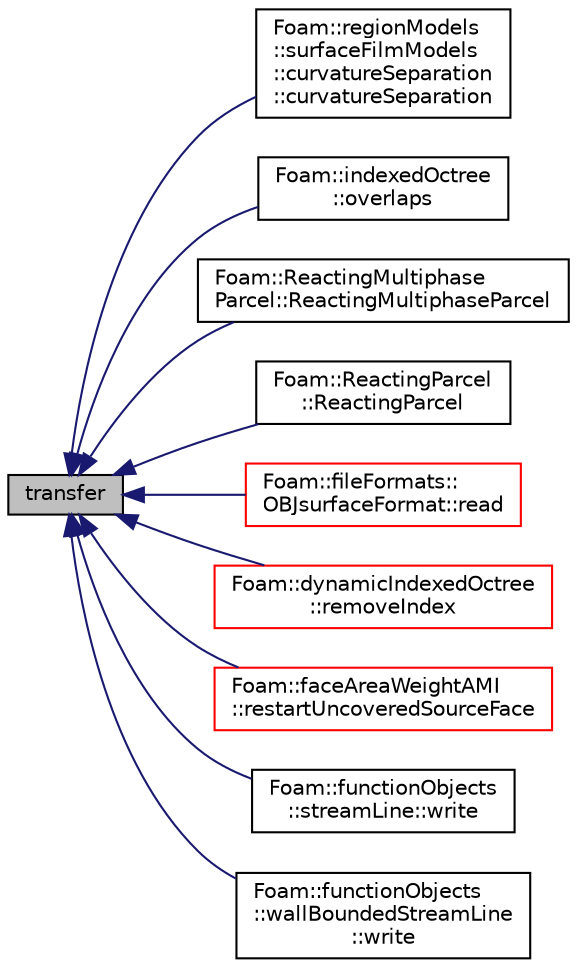 digraph "transfer"
{
  bgcolor="transparent";
  edge [fontname="Helvetica",fontsize="10",labelfontname="Helvetica",labelfontsize="10"];
  node [fontname="Helvetica",fontsize="10",shape=record];
  rankdir="LR";
  Node1 [label="transfer",height=0.2,width=0.4,color="black", fillcolor="grey75", style="filled", fontcolor="black"];
  Node1 -> Node2 [dir="back",color="midnightblue",fontsize="10",style="solid",fontname="Helvetica"];
  Node2 [label="Foam::regionModels\l::surfaceFilmModels\l::curvatureSeparation\l::curvatureSeparation",height=0.2,width=0.4,color="black",URL="$a00446.html#a9222f6abd6732386986265a43f56ea30",tooltip="Construct from surface film model. "];
  Node1 -> Node3 [dir="back",color="midnightblue",fontsize="10",style="solid",fontname="Helvetica"];
  Node3 [label="Foam::indexedOctree\l::overlaps",height=0.2,width=0.4,color="black",URL="$a01068.html#a4ca2bef7dbdb103c2f7f02e34e28b967",tooltip="Helper: does bb intersect a sphere around sample? Or is any. "];
  Node1 -> Node4 [dir="back",color="midnightblue",fontsize="10",style="solid",fontname="Helvetica"];
  Node4 [label="Foam::ReactingMultiphase\lParcel::ReactingMultiphaseParcel",height=0.2,width=0.4,color="black",URL="$a02137.html#a04205eded2d7ecc1493b1871f9fbfe28",tooltip="Construct from Istream. "];
  Node1 -> Node5 [dir="back",color="midnightblue",fontsize="10",style="solid",fontname="Helvetica"];
  Node5 [label="Foam::ReactingParcel\l::ReactingParcel",height=0.2,width=0.4,color="black",URL="$a02142.html#a428c50f224d33654153d31ec3b3df817",tooltip="Construct from Istream. "];
  Node1 -> Node6 [dir="back",color="midnightblue",fontsize="10",style="solid",fontname="Helvetica"];
  Node6 [label="Foam::fileFormats::\lOBJsurfaceFormat::read",height=0.2,width=0.4,color="red",URL="$a01732.html#a464ebd67acbdff0014d4dae69e3ec4be",tooltip="Read from file. "];
  Node1 -> Node7 [dir="back",color="midnightblue",fontsize="10",style="solid",fontname="Helvetica"];
  Node7 [label="Foam::dynamicIndexedOctree\l::removeIndex",height=0.2,width=0.4,color="red",URL="$a00604.html#a60abf08de416a5775d9b14e3e0cb118a"];
  Node1 -> Node8 [dir="back",color="midnightblue",fontsize="10",style="solid",fontname="Helvetica"];
  Node8 [label="Foam::faceAreaWeightAMI\l::restartUncoveredSourceFace",height=0.2,width=0.4,color="red",URL="$a00722.html#a26c34ec78993c9046193c1a5e0ca9099",tooltip="Attempt to re-evaluate source faces that have not been included. "];
  Node1 -> Node9 [dir="back",color="midnightblue",fontsize="10",style="solid",fontname="Helvetica"];
  Node9 [label="Foam::functionObjects\l::streamLine::write",height=0.2,width=0.4,color="black",URL="$a02535.html#ae8f6374e29a250261b3979bbd6e5cb40",tooltip="Calculate and write the steamlines. "];
  Node1 -> Node10 [dir="back",color="midnightblue",fontsize="10",style="solid",fontname="Helvetica"];
  Node10 [label="Foam::functionObjects\l::wallBoundedStreamLine\l::write",height=0.2,width=0.4,color="black",URL="$a02937.html#ae8f6374e29a250261b3979bbd6e5cb40",tooltip="Calculate and write the wall-bounded streamlines. "];
}
